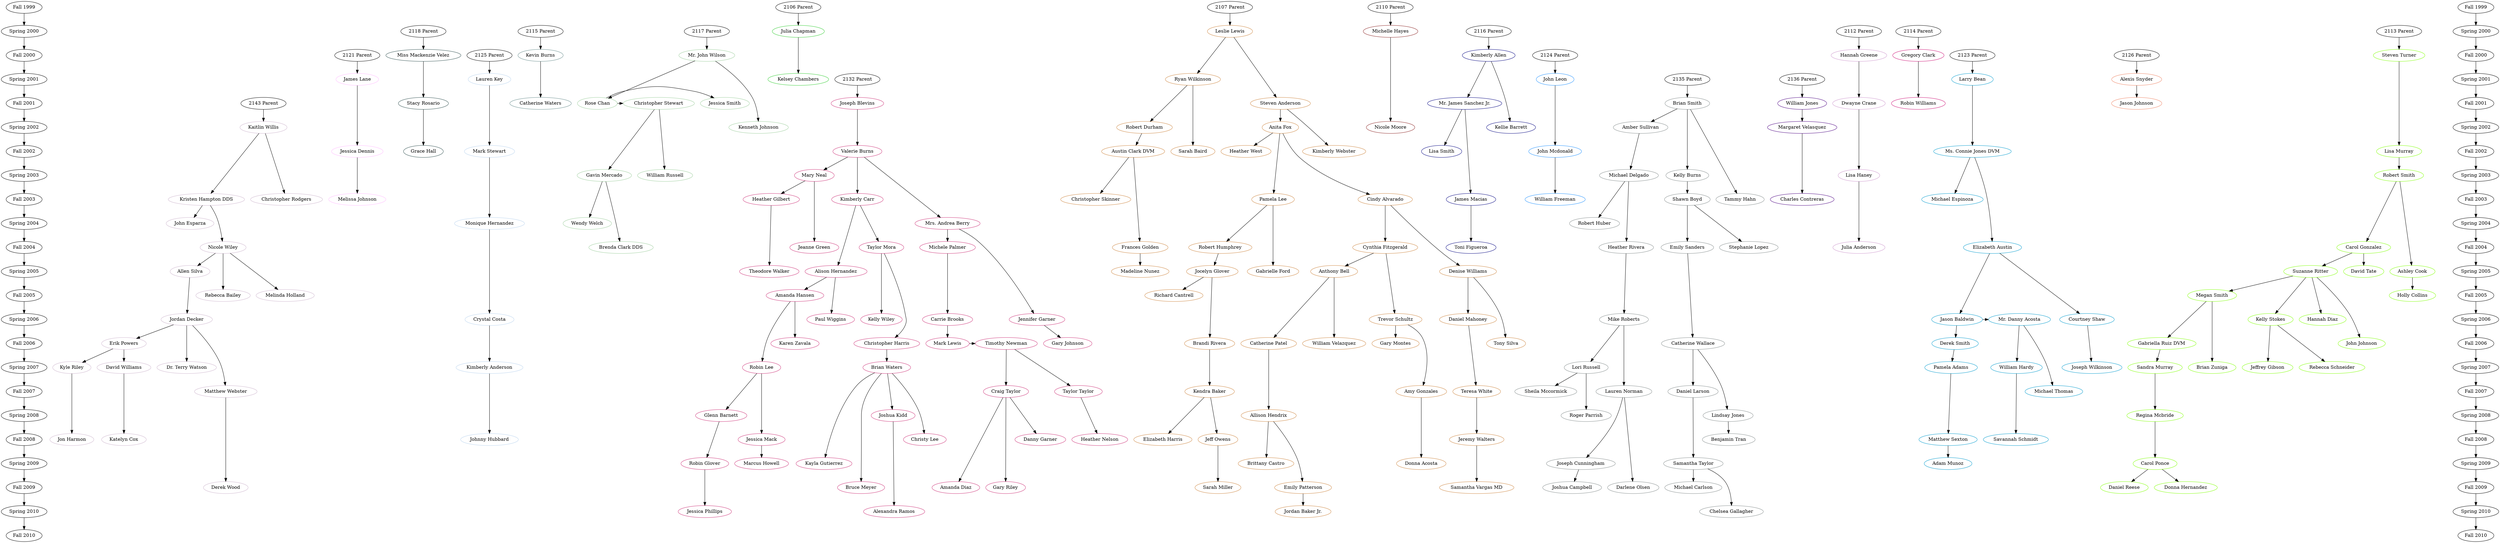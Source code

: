 digraph "family_tree" {
    subgraph "datesL" {
        "Fall 1999L" [label="Fall 1999"];
        "Spring 2000L" [label="Spring 2000"];
        "Fall 2000L" [label="Fall 2000"];
        "Spring 2001L" [label="Spring 2001"];
        "Fall 2001L" [label="Fall 2001"];
        "Spring 2002L" [label="Spring 2002"];
        "Fall 2002L" [label="Fall 2002"];
        "Spring 2003L" [label="Spring 2003"];
        "Fall 2003L" [label="Fall 2003"];
        "Spring 2004L" [label="Spring 2004"];
        "Fall 2004L" [label="Fall 2004"];
        "Spring 2005L" [label="Spring 2005"];
        "Fall 2005L" [label="Fall 2005"];
        "Spring 2006L" [label="Spring 2006"];
        "Fall 2006L" [label="Fall 2006"];
        "Spring 2007L" [label="Spring 2007"];
        "Fall 2007L" [label="Fall 2007"];
        "Spring 2008L" [label="Spring 2008"];
        "Fall 2008L" [label="Fall 2008"];
        "Spring 2009L" [label="Spring 2009"];
        "Fall 2009L" [label="Fall 2009"];
        "Spring 2010L" [label="Spring 2010"];
        "Fall 2010L" [label="Fall 2010"];
        "Fall 1999L" -> "Spring 2000L";
        "Spring 2000L" -> "Fall 2000L";
        "Fall 2000L" -> "Spring 2001L";
        "Spring 2001L" -> "Fall 2001L";
        "Fall 2001L" -> "Spring 2002L";
        "Spring 2002L" -> "Fall 2002L";
        "Fall 2002L" -> "Spring 2003L";
        "Spring 2003L" -> "Fall 2003L";
        "Fall 2003L" -> "Spring 2004L";
        "Spring 2004L" -> "Fall 2004L";
        "Fall 2004L" -> "Spring 2005L";
        "Spring 2005L" -> "Fall 2005L";
        "Fall 2005L" -> "Spring 2006L";
        "Spring 2006L" -> "Fall 2006L";
        "Fall 2006L" -> "Spring 2007L";
        "Spring 2007L" -> "Fall 2007L";
        "Fall 2007L" -> "Spring 2008L";
        "Spring 2008L" -> "Fall 2008L";
        "Fall 2008L" -> "Spring 2009L";
        "Spring 2009L" -> "Fall 2009L";
        "Fall 2009L" -> "Spring 2010L";
        "Spring 2010L" -> "Fall 2010L";
    }
    subgraph "members" {
        "2143" [color="thistle3",label="Kaitlin Willis"];
        "2143 Parent";
        "2174" [color="thistle3",label="Kristen Hampton DDS"];
        "2175" [color="thistle3",label="Christopher Rodgers"];
        "2187" [color="thistle3",label="John Esparza"];
        "2199" [color="thistle3",label="Nicole Wiley"];
        "2210" [color="thistle3",label="Allen Silva"];
        "2215" [color="thistle3",label="Rebecca Bailey"];
        "2218" [color="thistle3",label="Melinda Holland"];
        "2228" [color="thistle3",label="Jordan Decker"];
        "2247" [color="thistle3",label="Erik Powers"];
        "2257" [color="thistle3",label="Kyle Riley"];
        "2260" [color="thistle3",label="David Williams"];
        "2261" [color="thistle3",label="Dr. Terry Watson"];
        "2268" [color="thistle3",label="Matthew Webster"];
        "2280" [color="thistle3",label="Jon Harmon"];
        "2287" [color="thistle3",label="Katelyn Cox"];
        "2306" [color="thistle3",label="Derek Wood"];
        "2121" [color="plum1",label="James Lane"];
        "2121 Parent";
        "2160" [color="plum1",label="Jessica Dennis"];
        "2176" [color="plum1",label="Melissa Johnson"];
        "2118" [color="darkslategray",label="Miss Mackenzie Velez"];
        "2118 Parent";
        "2138" [color="darkslategray",label="Stacy Rosario"];
        "2162" [color="darkslategray",label="Grace Hall"];
        "2125" [color="slategray2",label="Lauren Key"];
        "2125 Parent";
        "2153" [color="slategray2",label="Mark Stewart"];
        "2185" [color="slategray2",label="Monique Hernandez"];
        "2222" [color="slategray2",label="Crystal Costa"];
        "2253" [color="slategray2",label="Kimberly Anderson"];
        "2286" [color="slategray2",label="Johnny Hubbard"];
        "2115" [color="paleturquoise4",label="Kevin Burns"];
        "2115 Parent";
        "2134" [color="paleturquoise4",label="Catherine Waters"];
        "2117" [color="darkseagreen3",label="Mr. John Wilson"];
        "2117 Parent";
        "2130" [color="darkseagreen3",label="Rose Chan"];
        "2140" [color="darkseagreen3",label="Jessica Smith"];
        "2141" [color="darkseagreen3",label="Christopher Stewart"];
        "2144" [color="darkseagreen3",label="Kenneth Johnson"];
        "2163" [color="darkseagreen3",label="Gavin Mercado"];
        "2167" [color="darkseagreen3",label="William Russell"];
        "2184" [color="darkseagreen3",label="Wendy Welch"];
        "2203" [color="darkseagreen3",label="Brenda Clark DDS"];
        "2106" [color="limegreen",label="Julia Chapman"];
        "2106 Parent";
        "2127" [color="limegreen",label="Kelsey Chambers"];
        "2132" [color="violetred3",label="Joseph Blevins"];
        "2132 Parent";
        "2154" [color="violetred3",label="Valerie Burns"];
        "2169" [color="violetred3",label="Mary Neal"];
        "2170" [color="violetred3",label="Kimberly Carr"];
        "2182" [color="violetred3",label="Heather Gilbert"];
        "2188" [color="violetred3",label="Mrs. Andrea Berry"];
        "2196" [color="violetred3",label="Taylor Mora"];
        "2201" [color="violetred3",label="Jeanne Green"];
        "2202" [color="violetred3",label="Michele Palmer"];
        "2205" [color="violetred3",label="Theodore Walker"];
        "2208" [color="violetred3",label="Alison Hernandez"];
        "2219" [color="violetred3",label="Amanda Hansen"];
        "2225" [color="violetred3",label="Paul Wiggins"];
        "2227" [color="violetred3",label="Jennifer Garner"];
        "2229" [color="violetred3",label="Carrie Brooks"];
        "2231" [color="violetred3",label="Kelly Wiley"];
        "2236" [color="violetred3",label="Christopher Harris"];
        "2237" [color="violetred3",label="Karen Zavala"];
        "2239" [color="violetred3",label="Mark Lewis"];
        "2248" [color="violetred3",label="Gary Johnson"];
        "2249" [color="violetred3",label="Timothy Newman"];
        "2259" [color="violetred3",label="Robin Lee"];
        "2262" [color="violetred3",label="Brian Waters"];
        "2270" [color="violetred3",label="Craig Taylor"];
        "2273" [color="violetred3",label="Taylor Taylor"];
        "2277" [color="violetred3",label="Glenn Barnett"];
        "2278" [color="violetred3",label="Joshua Kidd"];
        "2283" [color="violetred3",label="Heather Nelson"];
        "2284" [color="violetred3",label="Christy Lee"];
        "2288" [color="violetred3",label="Danny Garner"];
        "2289" [color="violetred3",label="Jessica Mack"];
        "2297" [color="violetred3",label="Kayla Gutierrez"];
        "2299" [color="violetred3",label="Marcus Howell"];
        "2300" [color="violetred3",label="Robin Glover"];
        "2302" [color="violetred3",label="Bruce Meyer"];
        "2304" [color="violetred3",label="Amanda Diaz"];
        "2310" [color="violetred3",label="Gary Riley"];
        "2314" [color="violetred3",label="Alexandra Ramos"];
        "2315" [color="violetred3",label="Jessica Phillips"];
        "2107" [color="tan3",label="Leslie Lewis"];
        "2107 Parent";
        "2122" [color="tan3",label="Ryan Wilkinson"];
        "2128" [color="tan3",label="Steven Anderson"];
        "2145" [color="tan3",label="Anita Fox"];
        "2150" [color="tan3",label="Robert Durham"];
        "2151" [color="tan3",label="Sarah Baird"];
        "2156" [color="tan3",label="Heather West"];
        "2157" [color="tan3",label="Kimberly Webster"];
        "2161" [color="tan3",label="Austin Clark DVM"];
        "2177" [color="tan3",label="Pamela Lee"];
        "2180" [color="tan3",label="Christopher Skinner"];
        "2181" [color="tan3",label="Cindy Alvarado"];
        "2191" [color="tan3",label="Cynthia Fitzgerald"];
        "2195" [color="tan3",label="Frances Golden"];
        "2197" [color="tan3",label="Robert Humphrey"];
        "2207" [color="tan3",label="Jocelyn Glover"];
        "2209" [color="tan3",label="Gabrielle Ford"];
        "2211" [color="tan3",label="Madeline Nunez"];
        "2212" [color="tan3",label="Anthony Bell"];
        "2214" [color="tan3",label="Denise Williams"];
        "2217" [color="tan3",label="Richard Cantrell"];
        "2226" [color="tan3",label="Daniel Mahoney"];
        "2230" [color="tan3",label="Trevor Schultz"];
        "2238" [color="tan3",label="Catherine Patel"];
        "2240" [color="tan3",label="Gary Montes"];
        "2241" [color="tan3",label="William Velazquez"];
        "2245" [color="tan3",label="Brandi Rivera"];
        "2246" [color="tan3",label="Tony Silva"];
        "2264" [color="tan3",label="Amy Gonzales"];
        "2266" [color="tan3",label="Teresa White"];
        "2267" [color="tan3",label="Kendra Baker"];
        "2275" [color="tan3",label="Allison Hendrix"];
        "2281" [color="tan3",label="Elizabeth Harris"];
        "2282" [color="tan3",label="Jeremy Walters"];
        "2292" [color="tan3",label="Jeff Owens"];
        "2293" [color="tan3",label="Brittany Castro"];
        "2295" [color="tan3",label="Donna Acosta"];
        "2307" [color="tan3",label="Emily Patterson"];
        "2308" [color="tan3",label="Samantha Vargas MD"];
        "2311" [color="tan3",label="Sarah Miller"];
        "2317" [color="tan3",label="Jordan Baker Jr."];
        "2110" [color="brown4",label="Michelle Hayes"];
        "2110 Parent";
        "2148" [color="brown4",label="Nicole Moore"];
        "2116" [color="navy",label="Kimberly Allen"];
        "2116 Parent";
        "2133" [color="navy",label="Mr. James Sanchez Jr."];
        "2147" [color="navy",label="Kellie Barrett"];
        "2158" [color="navy",label="Lisa Smith"];
        "2172" [color="navy",label="James Macias"];
        "2192" [color="navy",label="Toni Figueroa"];
        "2124" [color="dodgerblue1",label="John Leon"];
        "2124 Parent";
        "2155" [color="dodgerblue1",label="John Mcdonald"];
        "2183" [color="dodgerblue1",label="William Freeman"];
        "2135" [color="azure4",label="Brian Smith"];
        "2135 Parent";
        "2146" [color="azure4",label="Amber Sullivan"];
        "2164" [color="azure4",label="Michael Delgado"];
        "2165" [color="azure4",label="Kelly Burns"];
        "2171" [color="azure4",label="Tammy Hahn"];
        "2179" [color="azure4",label="Shawn Boyd"];
        "2186" [color="azure4",label="Robert Huber"];
        "2194" [color="azure4",label="Heather Rivera"];
        "2198" [color="azure4",label="Emily Sanders"];
        "2200" [color="azure4",label="Stephanie Lopez"];
        "2232" [color="azure4",label="Mike Roberts"];
        "2235" [color="azure4",label="Catherine Wallace"];
        "2251" [color="azure4",label="Lori Russell"];
        "2265" [color="azure4",label="Lauren Norman"];
        "2269" [color="azure4",label="Daniel Larson"];
        "2272" [color="azure4",label="Sheila Mccormick"];
        "2274" [color="azure4",label="Lindsay Jones"];
        "2279" [color="azure4",label="Roger Parrish"];
        "2291" [color="azure4",label="Benjamin Tran"];
        "2294" [color="azure4",label="Samantha Taylor"];
        "2301" [color="azure4",label="Joseph Cunningham"];
        "2303" [color="azure4",label="Darlene Olsen"];
        "2305" [color="azure4",label="Michael Carlson"];
        "2313" [color="azure4",label="Joshua Campbell"];
        "2316" [color="azure4",label="Chelsea Gallagher"];
        "2136" [color="indigo",label="William Jones"];
        "2136 Parent";
        "2149" [color="indigo",label="Margaret Velasquez"];
        "2178" [color="indigo",label="Charles Contreras"];
        "2112" [color="plum3",label="Hannah Greene"];
        "2112 Parent";
        "2131" [color="plum3",label="Dwayne Crane"];
        "2166" [color="plum3",label="Lisa Haney"];
        "2190" [color="plum3",label="Julia Anderson"];
        "2114" [color="deeppink3",label="Gregory Clark"];
        "2114 Parent";
        "2139" [color="deeppink3",label="Robin Williams"];
        "2123" [color="deepskyblue3",label="Larry Bean"];
        "2123 Parent";
        "2159" [color="deepskyblue3",label="Ms. Connie Jones DVM"];
        "2173" [color="deepskyblue3",label="Michael Espinoza"];
        "2193" [color="deepskyblue3",label="Elizabeth Austin"];
        "2221" [color="deepskyblue3",label="Jason Baldwin"];
        "2224" [color="deepskyblue3",label="Courtney Shaw"];
        "2233" [color="deepskyblue3",label="Mr. Danny Acosta"];
        "2242" [color="deepskyblue3",label="Derek Smith"];
        "2252" [color="deepskyblue3",label="Pamela Adams"];
        "2254" [color="deepskyblue3",label="William Hardy"];
        "2258" [color="deepskyblue3",label="Joseph Wilkinson"];
        "2271" [color="deepskyblue3",label="Michael Thomas"];
        "2285" [color="deepskyblue3",label="Matthew Sexton"];
        "2290" [color="deepskyblue3",label="Savannah Schmidt"];
        "2296" [color="deepskyblue3",label="Adam Munoz"];
        "2126" [color="salmon2",label="Alexis Snyder"];
        "2126 Parent";
        "2142" [color="salmon2",label="Jason Johnson"];
        "2113" [color="chartreuse1",label="Steven Turner"];
        "2113 Parent";
        "2152" [color="chartreuse1",label="Lisa Murray"];
        "2168" [color="chartreuse1",label="Robert Smith"];
        "2189" [color="chartreuse1",label="Carol Gonzalez"];
        "2204" [color="chartreuse1",label="Suzanne Ritter"];
        "2206" [color="chartreuse1",label="Ashley Cook"];
        "2213" [color="chartreuse1",label="David Tate"];
        "2216" [color="chartreuse1",label="Holly Collins"];
        "2220" [color="chartreuse1",label="Megan Smith"];
        "2223" [color="chartreuse1",label="Kelly Stokes"];
        "2234" [color="chartreuse1",label="Hannah Diaz"];
        "2243" [color="chartreuse1",label="Gabriella Ruiz DVM"];
        "2244" [color="chartreuse1",label="John Johnson"];
        "2250" [color="chartreuse1",label="Jeffrey Gibson"];
        "2255" [color="chartreuse1",label="Sandra Murray"];
        "2256" [color="chartreuse1",label="Brian Zuniga"];
        "2263" [color="chartreuse1",label="Rebecca Schneider"];
        "2276" [color="chartreuse1",label="Regina Mcbride"];
        "2298" [color="chartreuse1",label="Carol Ponce"];
        "2309" [color="chartreuse1",label="Daniel Reese"];
        "2312" [color="chartreuse1",label="Donna Hernandez"];
        "2106" -> "2127";
        "2106 Parent" -> "2106";
        "2107" -> "2122";
        "2107" -> "2128";
        "2107 Parent" -> "2107";
        "2110" -> "2148";
        "2110 Parent" -> "2110";
        "2112" -> "2131";
        "2112 Parent" -> "2112";
        "2113" -> "2152";
        "2113 Parent" -> "2113";
        "2114" -> "2139";
        "2114 Parent" -> "2114";
        "2115" -> "2134";
        "2115 Parent" -> "2115";
        "2116" -> "2133";
        "2116" -> "2147";
        "2116 Parent" -> "2116";
        "2117" -> "2130";
        "2117" -> "2144";
        "2117 Parent" -> "2117";
        "2118" -> "2138";
        "2118 Parent" -> "2118";
        "2121" -> "2160";
        "2121 Parent" -> "2121";
        "2122" -> "2150";
        "2122" -> "2151";
        "2123" -> "2159";
        "2123 Parent" -> "2123";
        "2124" -> "2155";
        "2124 Parent" -> "2124";
        "2125" -> "2153";
        "2125 Parent" -> "2125";
        "2126" -> "2142";
        "2126 Parent" -> "2126";
        "2128" -> "2145";
        "2128" -> "2157";
        "2130" -> "2140";
        "2130" -> "2141";
        "2131" -> "2166";
        "2132" -> "2154";
        "2132 Parent" -> "2132";
        "2133" -> "2158";
        "2133" -> "2172";
        "2135" -> "2146";
        "2135" -> "2165";
        "2135" -> "2171";
        "2135 Parent" -> "2135";
        "2136" -> "2149";
        "2136 Parent" -> "2136";
        "2138" -> "2162";
        "2141" -> "2163";
        "2141" -> "2167";
        "2143" -> "2174";
        "2143" -> "2175";
        "2143 Parent" -> "2143";
        "2145" -> "2156";
        "2145" -> "2177";
        "2145" -> "2181";
        "2146" -> "2164";
        "2149" -> "2178";
        "2150" -> "2161";
        "2152" -> "2168";
        "2153" -> "2185";
        "2154" -> "2169";
        "2154" -> "2170";
        "2154" -> "2188";
        "2155" -> "2183";
        "2159" -> "2173";
        "2159" -> "2193";
        "2160" -> "2176";
        "2161" -> "2180";
        "2161" -> "2195";
        "2163" -> "2184";
        "2163" -> "2203";
        "2164" -> "2186";
        "2164" -> "2194";
        "2165" -> "2179";
        "2166" -> "2190";
        "2168" -> "2189";
        "2168" -> "2206";
        "2169" -> "2182";
        "2169" -> "2201";
        "2170" -> "2196";
        "2170" -> "2208";
        "2172" -> "2192";
        "2174" -> "2187";
        "2174" -> "2199";
        "2177" -> "2197";
        "2177" -> "2209";
        "2179" -> "2198";
        "2179" -> "2200";
        "2181" -> "2191";
        "2181" -> "2214";
        "2182" -> "2205";
        "2185" -> "2222";
        "2188" -> "2202";
        "2188" -> "2227";
        "2189" -> "2204";
        "2189" -> "2213";
        "2191" -> "2212";
        "2191" -> "2230";
        "2193" -> "2221";
        "2193" -> "2224";
        "2194" -> "2232";
        "2195" -> "2211";
        "2196" -> "2231";
        "2196" -> "2236";
        "2197" -> "2207";
        "2198" -> "2235";
        "2199" -> "2210";
        "2199" -> "2215";
        "2199" -> "2218";
        "2202" -> "2229";
        "2204" -> "2220";
        "2204" -> "2223";
        "2204" -> "2234";
        "2204" -> "2244";
        "2206" -> "2216";
        "2207" -> "2217";
        "2207" -> "2245";
        "2208" -> "2219";
        "2208" -> "2225";
        "2210" -> "2228";
        "2212" -> "2238";
        "2212" -> "2241";
        "2214" -> "2226";
        "2214" -> "2246";
        "2219" -> "2237";
        "2219" -> "2259";
        "2220" -> "2243";
        "2220" -> "2256";
        "2221" -> "2233";
        "2221" -> "2242";
        "2222" -> "2253";
        "2223" -> "2250";
        "2223" -> "2263";
        "2224" -> "2258";
        "2226" -> "2266";
        "2227" -> "2248";
        "2228" -> "2247";
        "2228" -> "2261";
        "2228" -> "2268";
        "2229" -> "2239";
        "2230" -> "2240";
        "2230" -> "2264";
        "2232" -> "2251";
        "2232" -> "2265";
        "2233" -> "2254";
        "2233" -> "2271";
        "2235" -> "2269";
        "2235" -> "2274";
        "2236" -> "2262";
        "2238" -> "2275";
        "2239" -> "2249";
        "2242" -> "2252";
        "2243" -> "2255";
        "2245" -> "2267";
        "2247" -> "2257";
        "2247" -> "2260";
        "2249" -> "2270";
        "2249" -> "2273";
        "2251" -> "2272";
        "2251" -> "2279";
        "2252" -> "2285";
        "2253" -> "2286";
        "2254" -> "2290";
        "2255" -> "2276";
        "2257" -> "2280";
        "2259" -> "2277";
        "2259" -> "2289";
        "2260" -> "2287";
        "2262" -> "2278";
        "2262" -> "2284";
        "2262" -> "2297";
        "2262" -> "2302";
        "2264" -> "2295";
        "2265" -> "2301";
        "2265" -> "2303";
        "2266" -> "2282";
        "2267" -> "2281";
        "2267" -> "2292";
        "2268" -> "2306";
        "2269" -> "2294";
        "2270" -> "2288";
        "2270" -> "2304";
        "2270" -> "2310";
        "2273" -> "2283";
        "2274" -> "2291";
        "2275" -> "2293";
        "2275" -> "2307";
        "2276" -> "2298";
        "2277" -> "2300";
        "2278" -> "2314";
        "2282" -> "2308";
        "2285" -> "2296";
        "2289" -> "2299";
        "2292" -> "2311";
        "2294" -> "2305";
        "2294" -> "2316";
        "2298" -> "2309";
        "2298" -> "2312";
        "2300" -> "2315";
        "2301" -> "2313";
        "2307" -> "2317";
    }
    subgraph "datesR" {
        "Fall 1999R" [label="Fall 1999"];
        "Spring 2000R" [label="Spring 2000"];
        "Fall 2000R" [label="Fall 2000"];
        "Spring 2001R" [label="Spring 2001"];
        "Fall 2001R" [label="Fall 2001"];
        "Spring 2002R" [label="Spring 2002"];
        "Fall 2002R" [label="Fall 2002"];
        "Spring 2003R" [label="Spring 2003"];
        "Fall 2003R" [label="Fall 2003"];
        "Spring 2004R" [label="Spring 2004"];
        "Fall 2004R" [label="Fall 2004"];
        "Spring 2005R" [label="Spring 2005"];
        "Fall 2005R" [label="Fall 2005"];
        "Spring 2006R" [label="Spring 2006"];
        "Fall 2006R" [label="Fall 2006"];
        "Spring 2007R" [label="Spring 2007"];
        "Fall 2007R" [label="Fall 2007"];
        "Spring 2008R" [label="Spring 2008"];
        "Fall 2008R" [label="Fall 2008"];
        "Spring 2009R" [label="Spring 2009"];
        "Fall 2009R" [label="Fall 2009"];
        "Spring 2010R" [label="Spring 2010"];
        "Fall 2010R" [label="Fall 2010"];
        "Fall 1999R" -> "Spring 2000R";
        "Spring 2000R" -> "Fall 2000R";
        "Fall 2000R" -> "Spring 2001R";
        "Spring 2001R" -> "Fall 2001R";
        "Fall 2001R" -> "Spring 2002R";
        "Spring 2002R" -> "Fall 2002R";
        "Fall 2002R" -> "Spring 2003R";
        "Spring 2003R" -> "Fall 2003R";
        "Fall 2003R" -> "Spring 2004R";
        "Spring 2004R" -> "Fall 2004R";
        "Fall 2004R" -> "Spring 2005R";
        "Spring 2005R" -> "Fall 2005R";
        "Fall 2005R" -> "Spring 2006R";
        "Spring 2006R" -> "Fall 2006R";
        "Fall 2006R" -> "Spring 2007R";
        "Spring 2007R" -> "Fall 2007R";
        "Fall 2007R" -> "Spring 2008R";
        "Spring 2008R" -> "Fall 2008R";
        "Fall 2008R" -> "Spring 2009R";
        "Spring 2009R" -> "Fall 2009R";
        "Fall 2009R" -> "Spring 2010R";
        "Spring 2010R" -> "Fall 2010R";
    }
    {rank=same "2106 Parent" "2107 Parent" "2110 Parent" "Fall 1999L" "Fall 1999R"};
    {rank=same "2106" "2107" "2110" "2112 Parent" "2113 Parent" "2114 Parent" "2115 Parent" "2116 Parent" "2117 Parent" "2118 Parent" "Spring 2000L" "Spring 2000R"};
    {rank=same "2112" "2113" "2114" "2115" "2116" "2117" "2118" "2121 Parent" "2123 Parent" "2124 Parent" "2125 Parent" "2126 Parent" "Fall 2000L" "Fall 2000R"};
    {rank=same "2121" "2122" "2123" "2124" "2125" "2126" "2127" "2132 Parent" "2135 Parent" "2136 Parent" "Spring 2001L" "Spring 2001R"};
    {rank=same "2128" "2130" "2131" "2132" "2133" "2134" "2135" "2136" "2138" "2139" "2140" "2141" "2142" "2143 Parent" "Fall 2001L" "Fall 2001R"};
    {rank=same "2143" "2144" "2145" "2146" "2147" "2148" "2149" "2150" "Spring 2002L" "Spring 2002R"};
    {rank=same "2151" "2152" "2153" "2154" "2155" "2156" "2157" "2158" "2159" "2160" "2161" "2162" "Fall 2002L" "Fall 2002R"};
    {rank=same "2163" "2164" "2165" "2166" "2167" "2168" "2169" "Spring 2003L" "Spring 2003R"};
    {rank=same "2170" "2171" "2172" "2173" "2174" "2175" "2176" "2177" "2178" "2179" "2180" "2181" "2182" "2183" "Fall 2003L" "Fall 2003R"};
    {rank=same "2184" "2185" "2186" "2187" "2188" "Spring 2004L" "Spring 2004R"};
    {rank=same "2189" "2190" "2191" "2192" "2193" "2194" "2195" "2196" "2197" "2198" "2199" "2200" "2201" "2202" "2203" "Fall 2004L" "Fall 2004R"};
    {rank=same "2204" "2205" "2206" "2207" "2208" "2209" "2210" "2211" "2212" "2213" "2214" "Spring 2005L" "Spring 2005R"};
    {rank=same "2215" "2216" "2217" "2218" "2219" "2220" "Fall 2005L" "Fall 2005R"};
    {rank=same "2221" "2222" "2223" "2224" "2225" "2226" "2227" "2228" "2229" "2230" "2231" "2232" "2233" "2234" "Spring 2006L" "Spring 2006R"};
    {rank=same "2235" "2236" "2237" "2238" "2239" "2240" "2241" "2242" "2243" "2244" "2245" "2246" "2247" "2248" "2249" "Fall 2006L" "Fall 2006R"};
    {rank=same "2250" "2251" "2252" "2253" "2254" "2255" "2256" "2257" "2258" "2259" "2260" "2261" "2262" "2263" "Spring 2007L" "Spring 2007R"};
    {rank=same "2264" "2265" "2266" "2267" "2268" "2269" "2270" "2271" "2272" "2273" "Fall 2007L" "Fall 2007R"};
    {rank=same "2274" "2275" "2276" "2277" "2278" "2279" "Spring 2008L" "Spring 2008R"};
    {rank=same "2280" "2281" "2282" "2283" "2284" "2285" "2286" "2287" "2288" "2289" "2290" "2291" "2292" "Fall 2008L" "Fall 2008R"};
    {rank=same "2293" "2294" "2295" "2296" "2297" "2298" "2299" "2300" "2301" "Spring 2009L" "Spring 2009R"};
    {rank=same "2302" "2303" "2304" "2305" "2306" "2307" "2308" "2309" "2310" "2311" "2312" "2313" "Fall 2009L" "Fall 2009R"};
    {rank=same "2314" "2315" "2316" "2317" "Spring 2010L" "Spring 2010R"};
}
